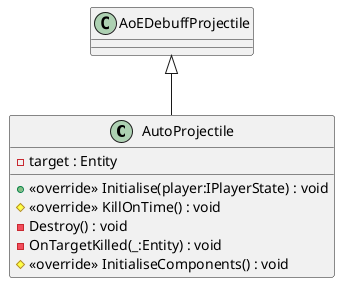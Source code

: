 @startuml
class AutoProjectile {
    - target : Entity
    + <<override>> Initialise(player:IPlayerState) : void
    # <<override>> KillOnTime() : void
    - Destroy() : void
    - OnTargetKilled(_:Entity) : void
    # <<override>> InitialiseComponents() : void
}
AoEDebuffProjectile <|-- AutoProjectile
@enduml
